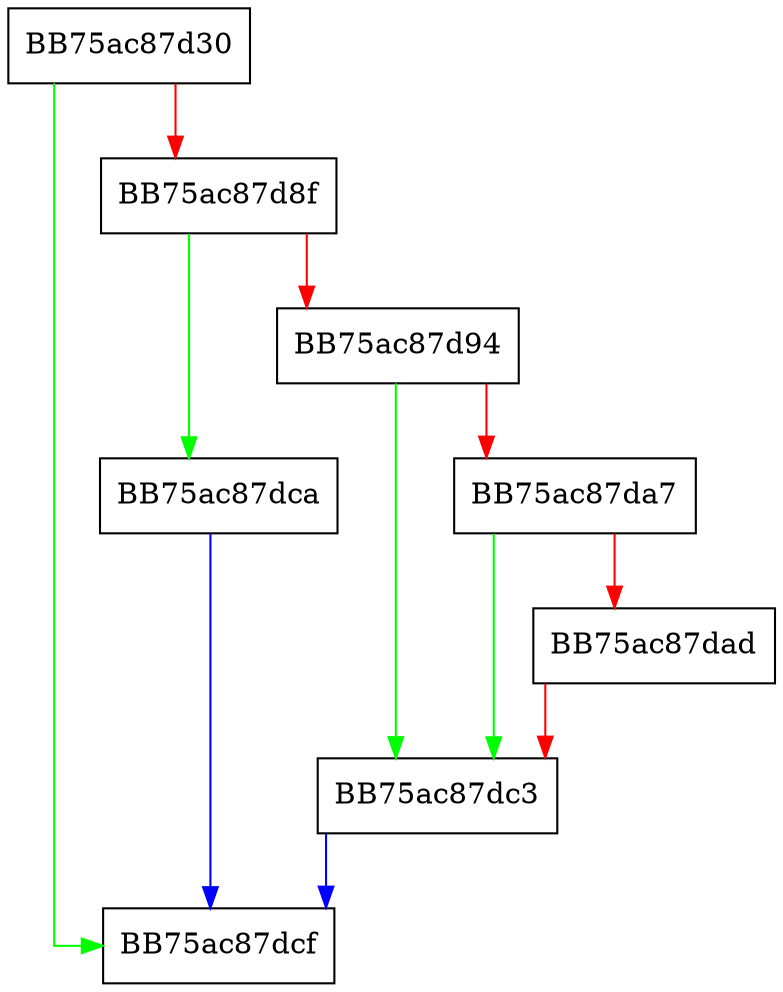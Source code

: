 digraph PreCallback {
  node [shape="box"];
  graph [splines=ortho];
  BB75ac87d30 -> BB75ac87dcf [color="green"];
  BB75ac87d30 -> BB75ac87d8f [color="red"];
  BB75ac87d8f -> BB75ac87dca [color="green"];
  BB75ac87d8f -> BB75ac87d94 [color="red"];
  BB75ac87d94 -> BB75ac87dc3 [color="green"];
  BB75ac87d94 -> BB75ac87da7 [color="red"];
  BB75ac87da7 -> BB75ac87dc3 [color="green"];
  BB75ac87da7 -> BB75ac87dad [color="red"];
  BB75ac87dad -> BB75ac87dc3 [color="red"];
  BB75ac87dc3 -> BB75ac87dcf [color="blue"];
  BB75ac87dca -> BB75ac87dcf [color="blue"];
}